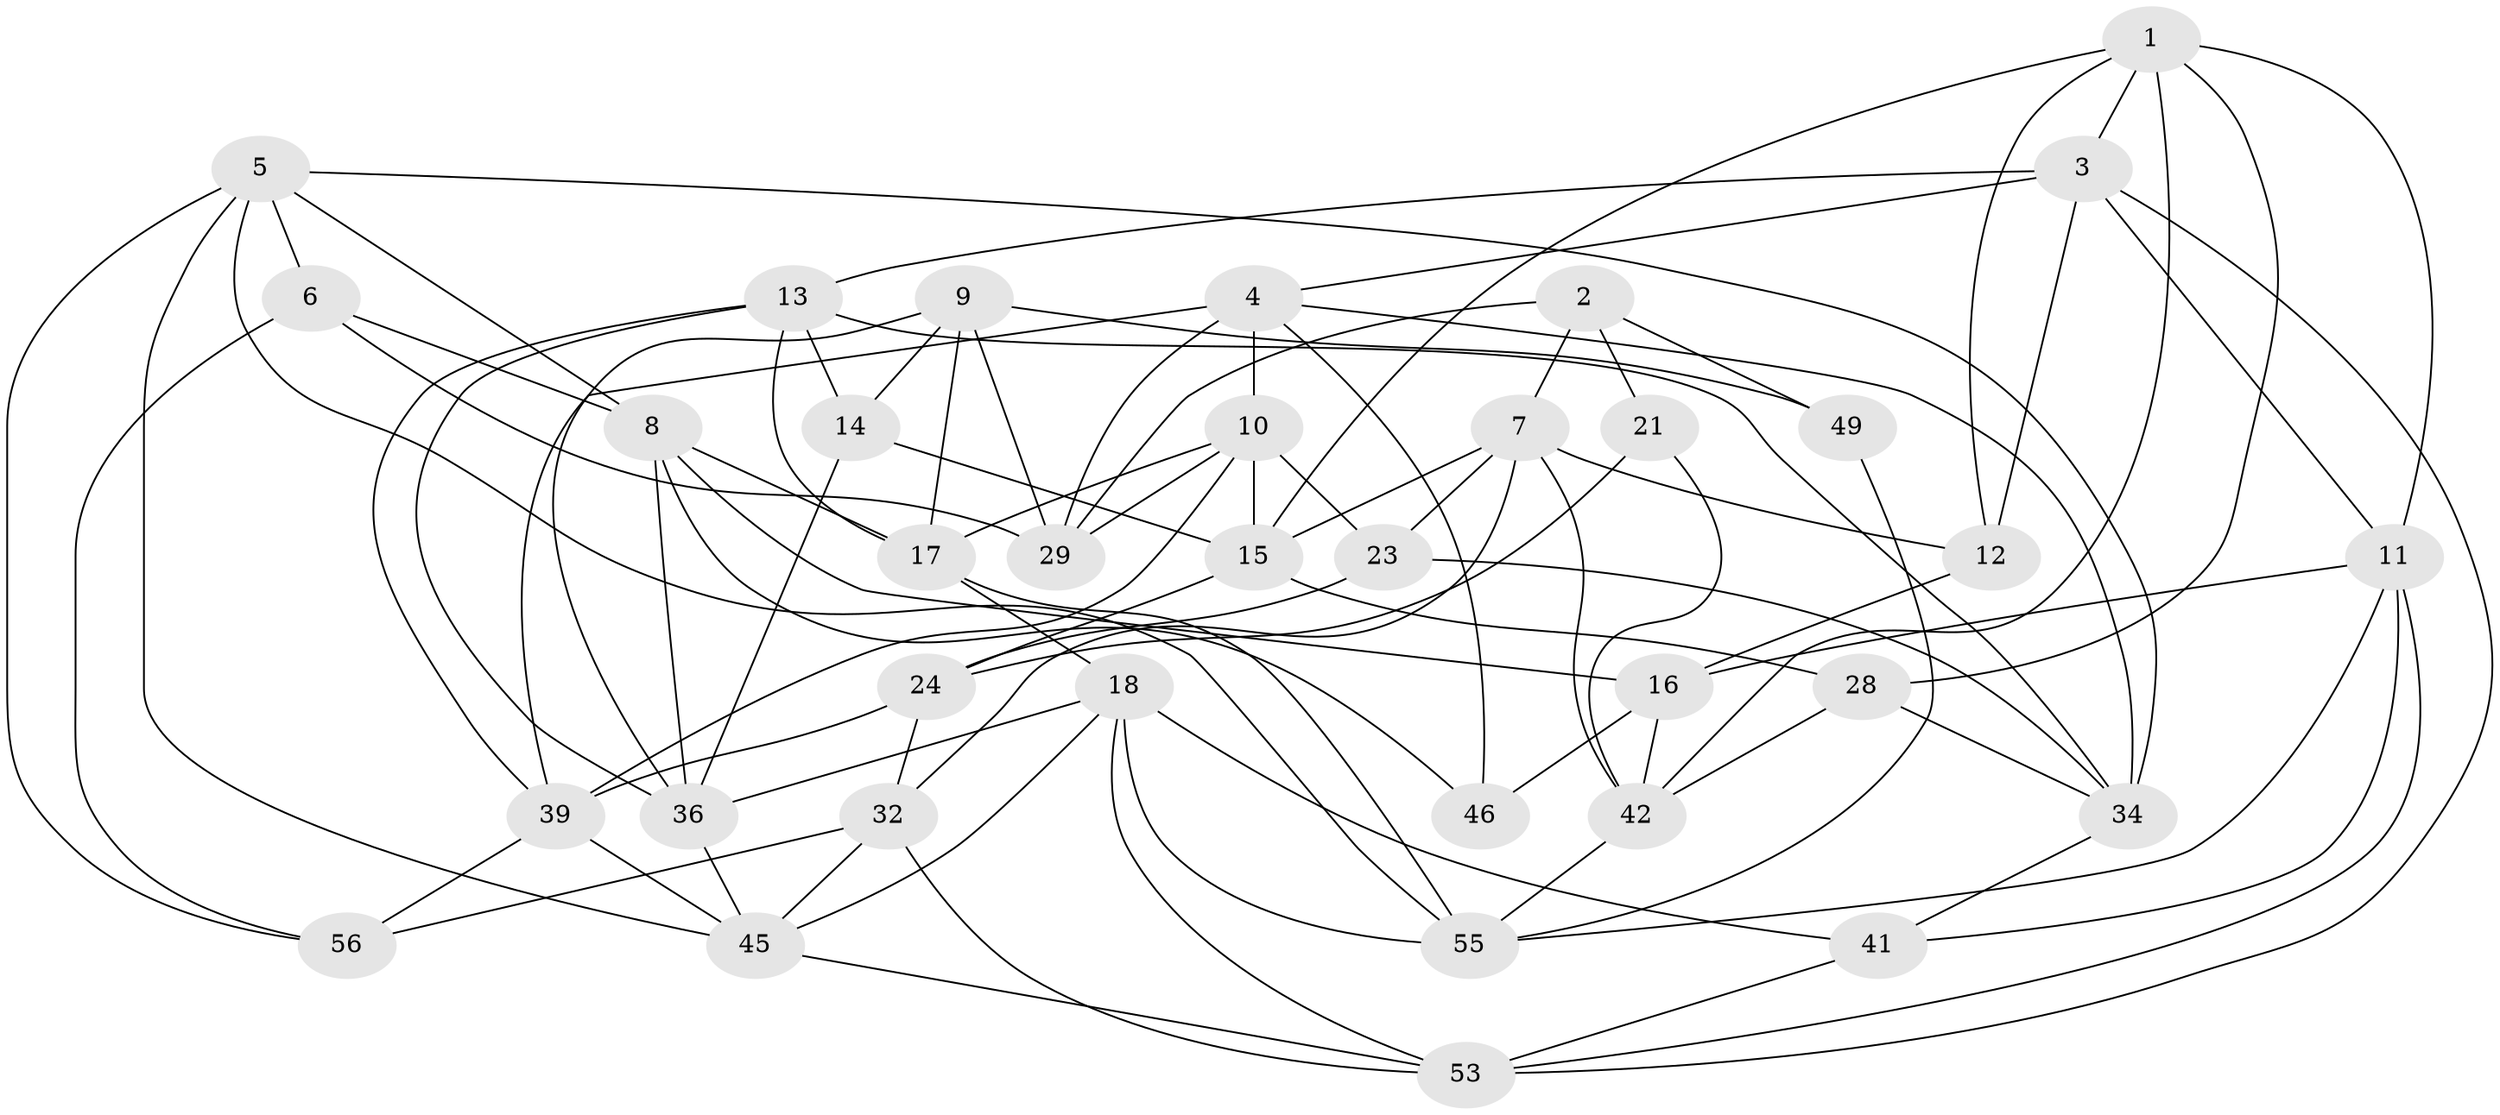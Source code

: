 // original degree distribution, {4: 1.0}
// Generated by graph-tools (version 1.1) at 2025/11/02/27/25 16:11:48]
// undirected, 35 vertices, 90 edges
graph export_dot {
graph [start="1"]
  node [color=gray90,style=filled];
  1 [super="+52"];
  2 [super="+44"];
  3 [super="+57"];
  4 [super="+30"];
  5 [super="+27"];
  6;
  7 [super="+31"];
  8 [super="+22"];
  9 [super="+33"];
  10 [super="+26"];
  11 [super="+47"];
  12;
  13 [super="+25"];
  14;
  15 [super="+40"];
  16 [super="+51"];
  17 [super="+19"];
  18 [super="+20"];
  21;
  23;
  24 [super="+38"];
  28;
  29 [super="+37"];
  32 [super="+35"];
  34 [super="+43"];
  36 [super="+58"];
  39 [super="+50"];
  41;
  42 [super="+48"];
  45 [super="+54"];
  46;
  49;
  53 [super="+59"];
  55 [super="+60"];
  56;
  1 -- 42;
  1 -- 12;
  1 -- 28;
  1 -- 15;
  1 -- 3;
  1 -- 11;
  2 -- 21 [weight=2];
  2 -- 7;
  2 -- 49;
  2 -- 29 [weight=2];
  3 -- 13;
  3 -- 12;
  3 -- 4;
  3 -- 11;
  3 -- 53;
  4 -- 46;
  4 -- 10;
  4 -- 39;
  4 -- 29;
  4 -- 34;
  5 -- 45;
  5 -- 6;
  5 -- 34;
  5 -- 8;
  5 -- 56;
  5 -- 55;
  6 -- 29;
  6 -- 56;
  6 -- 8;
  7 -- 23;
  7 -- 12;
  7 -- 15;
  7 -- 42;
  7 -- 32;
  8 -- 16;
  8 -- 36;
  8 -- 46;
  8 -- 17;
  9 -- 36;
  9 -- 14;
  9 -- 49 [weight=2];
  9 -- 17;
  9 -- 29;
  10 -- 23;
  10 -- 39;
  10 -- 15;
  10 -- 29;
  10 -- 17;
  11 -- 41;
  11 -- 16;
  11 -- 53;
  11 -- 55;
  12 -- 16;
  13 -- 17;
  13 -- 36;
  13 -- 14;
  13 -- 39;
  13 -- 34;
  14 -- 15;
  14 -- 36;
  15 -- 28;
  15 -- 24;
  16 -- 46 [weight=2];
  16 -- 42;
  17 -- 18;
  17 -- 55;
  18 -- 41;
  18 -- 55;
  18 -- 45;
  18 -- 36;
  18 -- 53;
  21 -- 42;
  21 -- 24;
  23 -- 24;
  23 -- 34;
  24 -- 32 [weight=2];
  24 -- 39;
  28 -- 42;
  28 -- 34;
  32 -- 56;
  32 -- 45;
  32 -- 53;
  34 -- 41;
  36 -- 45;
  39 -- 56;
  39 -- 45;
  41 -- 53;
  42 -- 55;
  45 -- 53;
  49 -- 55;
}
